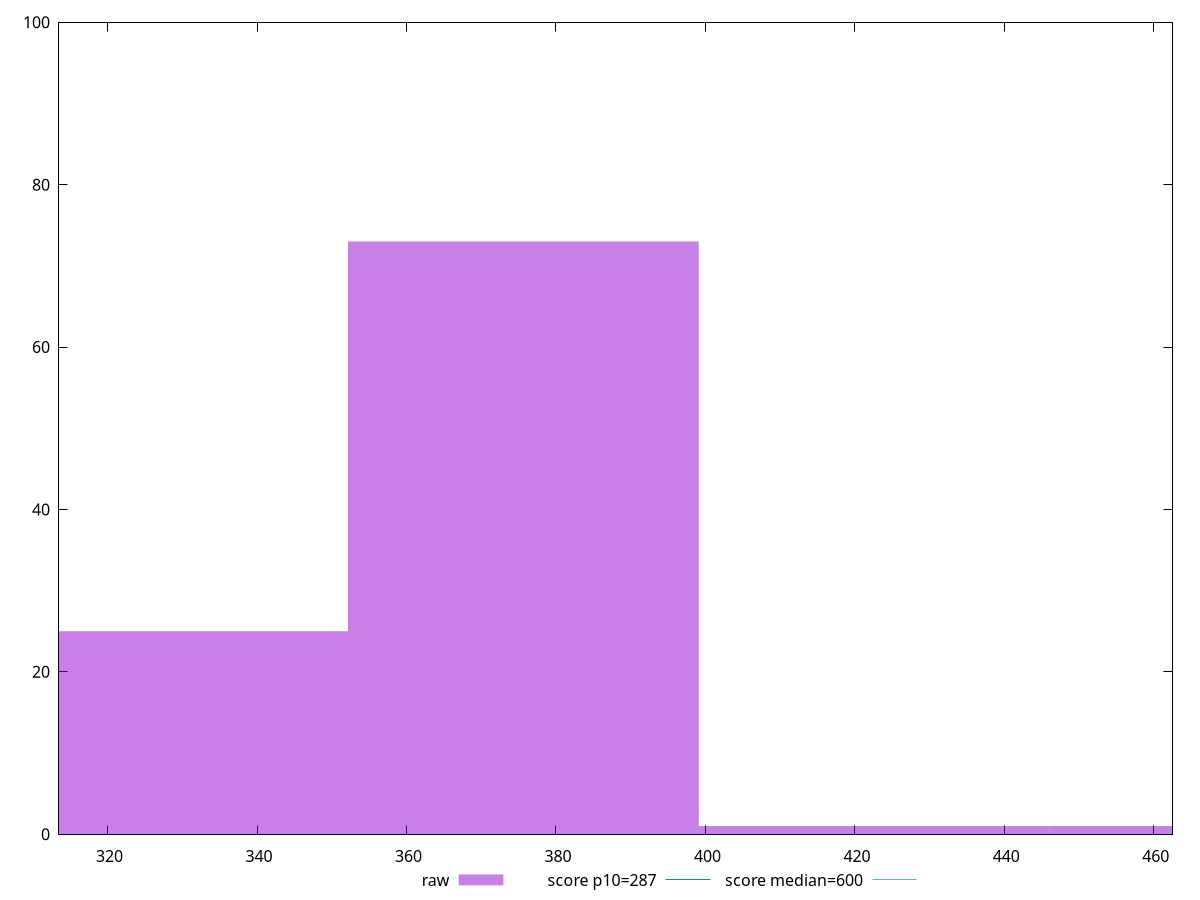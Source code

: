 reset

$raw <<EOF
375.6357446003704 73
328.6812765253241 25
422.5902126754167 1
469.544680750463 1
EOF

set key outside below
set boxwidth 46.9544680750463
set xrange [313.5:462.5]
set yrange [0:100]
set trange [0:100]
set style fill transparent solid 0.5 noborder

set parametric
set terminal svg size 640, 490 enhanced background rgb 'white'
set output "reports/report_00033_2021-03-01T14-23-16.841Z/total-blocking-time/samples/astro-cached/raw/histogram.svg"

plot $raw title "raw" with boxes, \
     287,t title "score p10=287", \
     600,t title "score median=600"

reset
